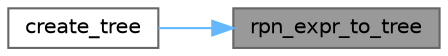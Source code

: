 digraph "rpn_expr_to_tree"
{
 // LATEX_PDF_SIZE
  bgcolor="transparent";
  edge [fontname=Helvetica,fontsize=10,labelfontname=Helvetica,labelfontsize=10];
  node [fontname=Helvetica,fontsize=10,shape=box,height=0.2,width=0.4];
  rankdir="RL";
  Node1 [id="Node000001",label="rpn_expr_to_tree",height=0.2,width=0.4,color="gray40", fillcolor="grey60", style="filled", fontcolor="black",tooltip=" "];
  Node1 -> Node2 [id="edge1_Node000001_Node000002",dir="back",color="steelblue1",style="solid",tooltip=" "];
  Node2 [id="Node000002",label="create_tree",height=0.2,width=0.4,color="grey40", fillcolor="white", style="filled",URL="$group___core_a_p_i.html#ga38511e040cfb3bcf9117c22ac6eb5f68",tooltip="Создает дерево выражений из строки"];
}

